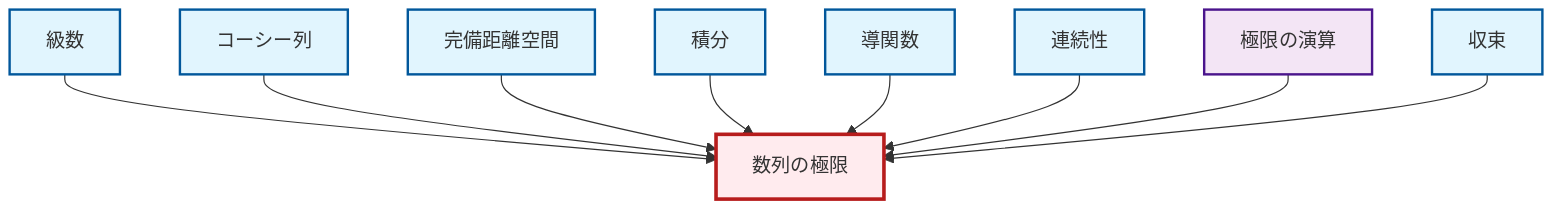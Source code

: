 graph TD
    classDef definition fill:#e1f5fe,stroke:#01579b,stroke-width:2px
    classDef theorem fill:#f3e5f5,stroke:#4a148c,stroke-width:2px
    classDef axiom fill:#fff3e0,stroke:#e65100,stroke-width:2px
    classDef example fill:#e8f5e9,stroke:#1b5e20,stroke-width:2px
    classDef current fill:#ffebee,stroke:#b71c1c,stroke-width:3px
    def-limit["数列の極限"]:::definition
    def-convergence["収束"]:::definition
    def-integral["積分"]:::definition
    def-derivative["導関数"]:::definition
    def-continuity["連続性"]:::definition
    thm-limit-arithmetic["極限の演算"]:::theorem
    def-complete-metric-space["完備距離空間"]:::definition
    def-series["級数"]:::definition
    def-cauchy-sequence["コーシー列"]:::definition
    def-series --> def-limit
    def-cauchy-sequence --> def-limit
    def-complete-metric-space --> def-limit
    def-integral --> def-limit
    def-derivative --> def-limit
    def-continuity --> def-limit
    thm-limit-arithmetic --> def-limit
    def-convergence --> def-limit
    class def-limit current